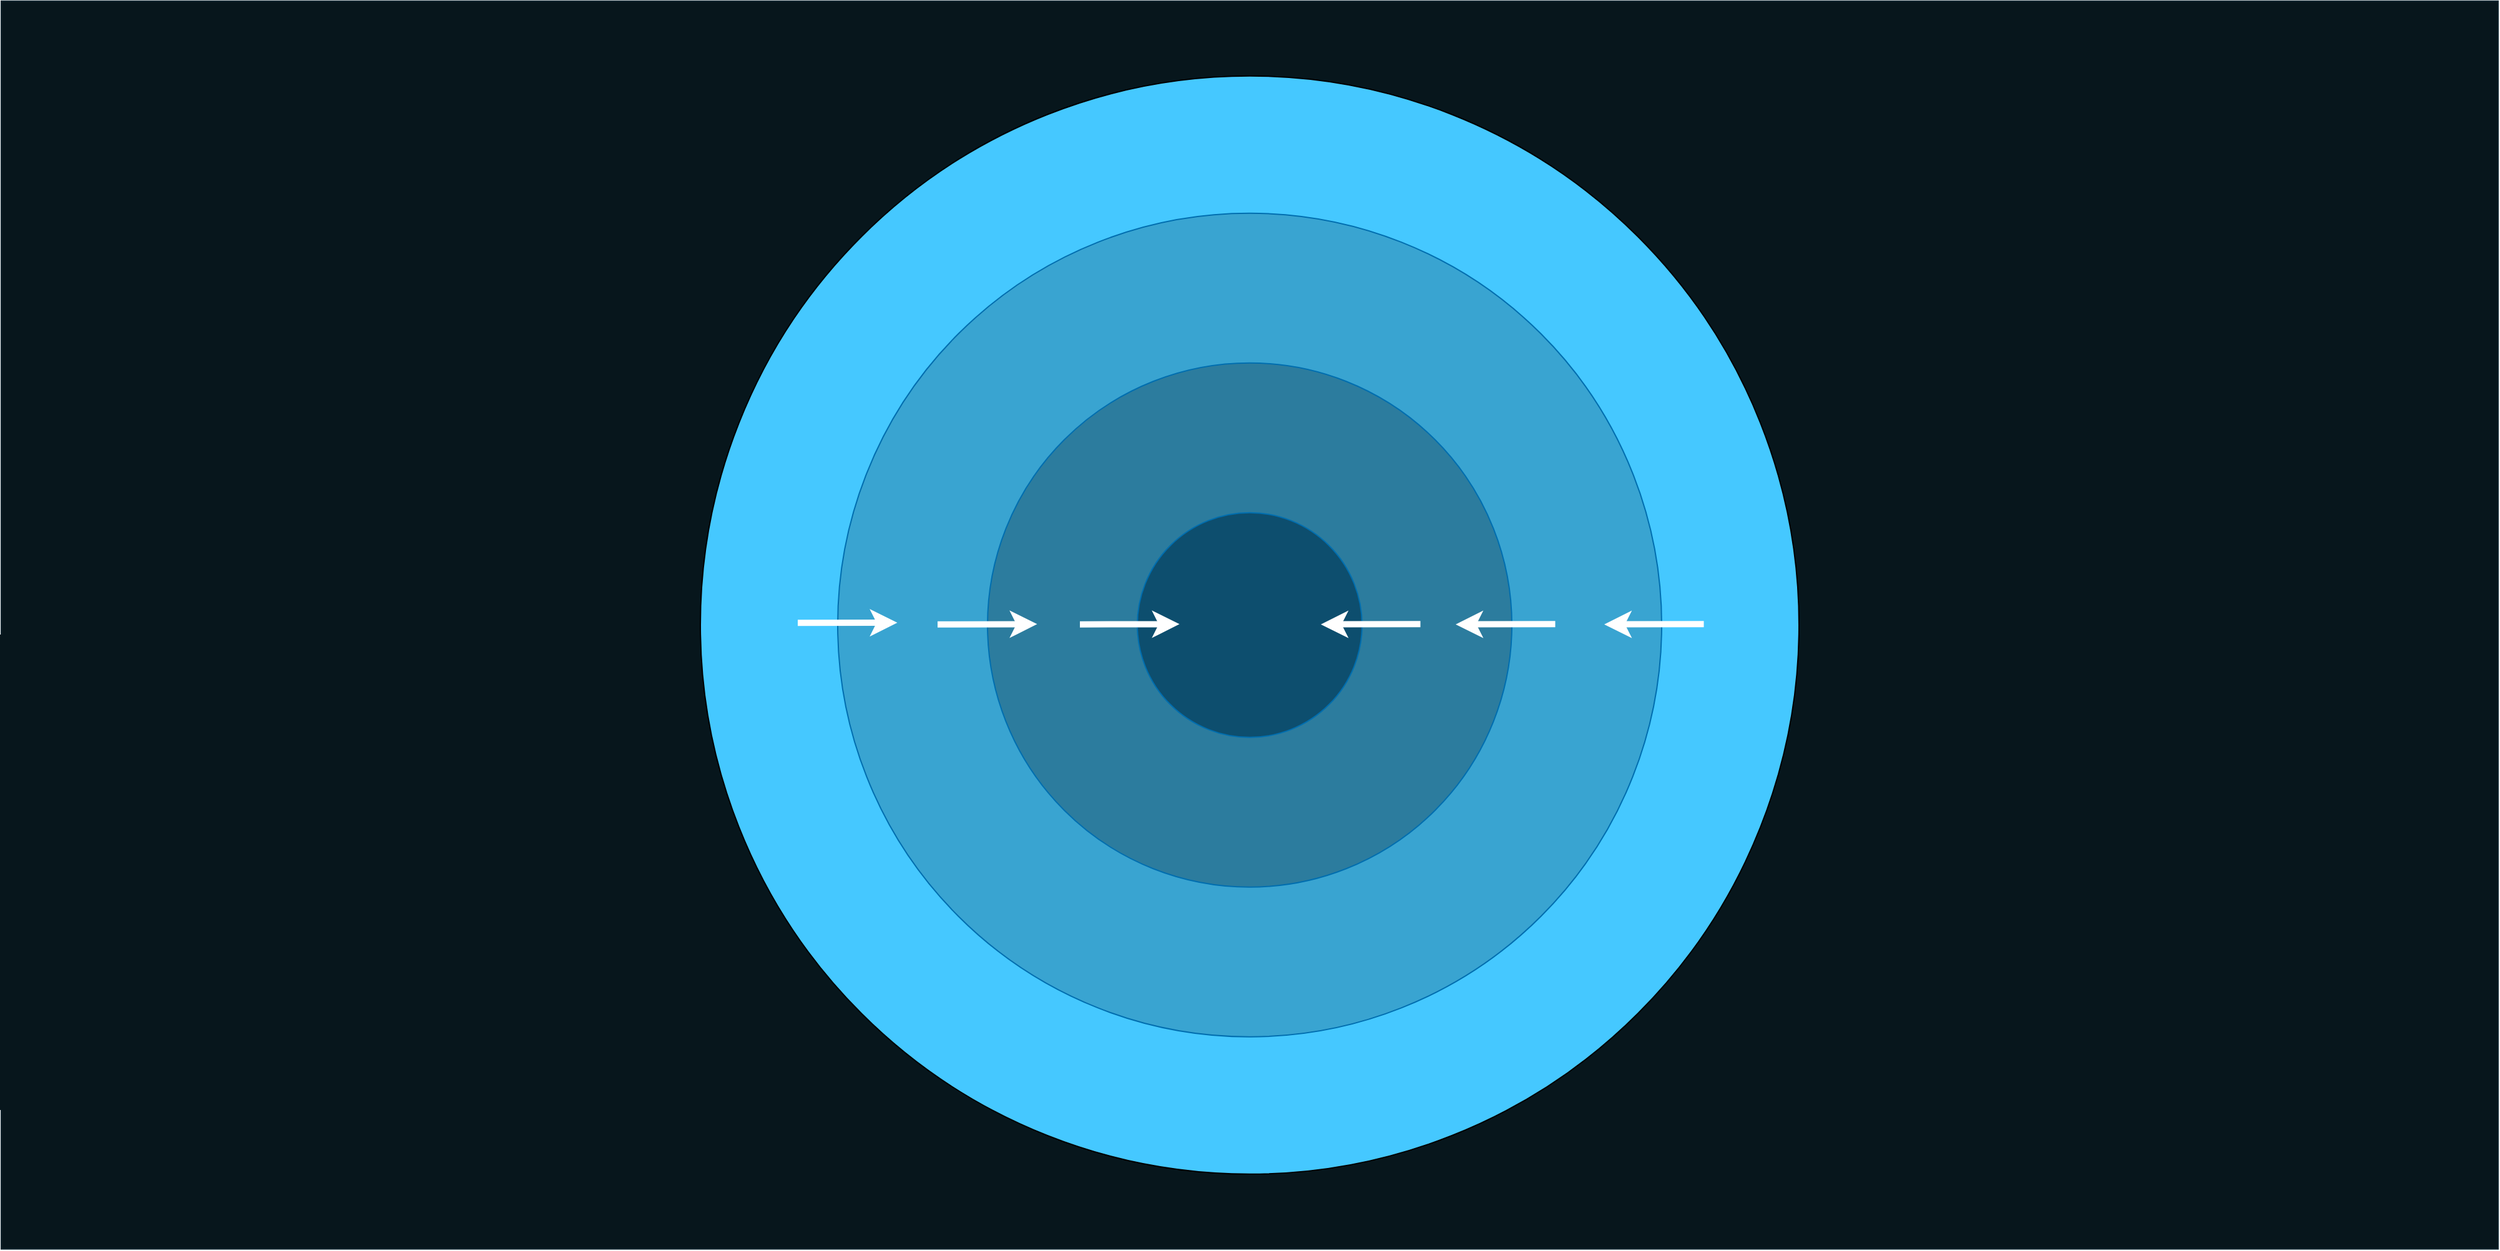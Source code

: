 <mxfile version="13.3.1" type="device"><diagram name="Page-1" id="b5b7bab2-c9e2-2cf4-8b2a-24fd1a2a6d21"><mxGraphModel dx="4653" dy="2781" grid="1" gridSize="10" guides="1" tooltips="1" connect="1" arrows="1" fold="1" page="1" pageScale="1" pageWidth="827" pageHeight="1169" background="#ffffff" math="0" shadow="0"><root><mxCell id="0"/><mxCell id="1" parent="0"/><mxCell id="crDRbli0xWPwZ9U8P9Jx-28" value="" style="rounded=0;whiteSpace=wrap;html=1;fillColor=#07161C;fontSize=30;fontColor=#FFFFFF;strokeColor=#0C242E;" parent="1" vertex="1"><mxGeometry x="-2440" y="-503.12" width="2000" height="1000" as="geometry"/></mxCell><mxCell id="crDRbli0xWPwZ9U8P9Jx-9" value="" style="ellipse;whiteSpace=wrap;html=1;aspect=fixed;fillColor=#45C8FF;fontSize=30;labelPosition=center;verticalLabelPosition=top;align=center;verticalAlign=bottom;" parent="1" vertex="1"><mxGeometry x="-1880" y="-443.12" width="880" height="880" as="geometry"/></mxCell><mxCell id="crDRbli0xWPwZ9U8P9Jx-5" value="" style="ellipse;whiteSpace=wrap;html=1;aspect=fixed;fillColor=#39A4D1;fontSize=30;labelPosition=center;verticalLabelPosition=top;align=center;verticalAlign=bottom;fontStyle=0;strokeColor=#006EAF;fontColor=#ffffff;" parent="1" vertex="1"><mxGeometry x="-1770" y="-333.12" width="660" height="660" as="geometry"/></mxCell><mxCell id="crDRbli0xWPwZ9U8P9Jx-3" value="" style="ellipse;whiteSpace=wrap;html=1;aspect=fixed;fillColor=#2C7C9E;fontSize=30;labelPosition=center;verticalLabelPosition=top;align=center;verticalAlign=bottom;strokeColor=#006EAF;fontColor=#ffffff;" parent="1" vertex="1"><mxGeometry x="-1650" y="-213.12" width="420" height="420" as="geometry"/></mxCell><mxCell id="crDRbli0xWPwZ9U8P9Jx-2" value="" style="ellipse;whiteSpace=wrap;html=1;aspect=fixed;fillColor=#0D4E6E;fontSize=30;fontStyle=1;strokeColor=#006EAF;fontColor=#ffffff;" parent="1" vertex="1"><mxGeometry x="-1530" y="-93.12" width="180" height="180" as="geometry"/></mxCell><mxCell id="KN3CI6yh6VGvBSLB6Sde-1" value="" style="endArrow=classic;html=1;labelBackgroundColor=none;strokeColor=#FFFFFF;strokeWidth=5;fontSize=17;fontColor=#FFFFFF;exitX=0.155;exitY=0.463;exitDx=0;exitDy=0;exitPerimeter=0;entryX=0.102;entryY=0.499;entryDx=0;entryDy=0;entryPerimeter=0;" parent="1" edge="1"><mxGeometry width="50" height="50" relative="1" as="geometry"><mxPoint x="-1802" y="-4.83" as="sourcePoint"/><mxPoint x="-1722.24" y="-5" as="targetPoint"/></mxGeometry></mxCell><mxCell id="KN3CI6yh6VGvBSLB6Sde-2" value="" style="endArrow=classic;html=1;labelBackgroundColor=none;strokeColor=#FFFFFF;strokeWidth=5;fontSize=17;fontColor=#FFFFFF;exitX=0.155;exitY=0.463;exitDx=0;exitDy=0;exitPerimeter=0;entryX=0.102;entryY=0.499;entryDx=0;entryDy=0;entryPerimeter=0;" parent="1" edge="1"><mxGeometry width="50" height="50" relative="1" as="geometry"><mxPoint x="-1690" y="-3.66" as="sourcePoint"/><mxPoint x="-1610.24" y="-3.83" as="targetPoint"/></mxGeometry></mxCell><mxCell id="KN3CI6yh6VGvBSLB6Sde-3" value="" style="endArrow=classic;html=1;labelBackgroundColor=none;strokeColor=#FFFFFF;strokeWidth=5;fontSize=17;fontColor=#FFFFFF;exitX=0.155;exitY=0.463;exitDx=0;exitDy=0;exitPerimeter=0;entryX=0.102;entryY=0.499;entryDx=0;entryDy=0;entryPerimeter=0;" parent="1" edge="1"><mxGeometry width="50" height="50" relative="1" as="geometry"><mxPoint x="-1576" y="-3.66" as="sourcePoint"/><mxPoint x="-1496.24" y="-3.83" as="targetPoint"/></mxGeometry></mxCell><mxCell id="KN3CI6yh6VGvBSLB6Sde-4" value="" style="endArrow=none;html=1;labelBackgroundColor=none;strokeColor=#FFFFFF;strokeWidth=5;fontSize=17;fontColor=#FFFFFF;exitX=0.155;exitY=0.463;exitDx=0;exitDy=0;exitPerimeter=0;entryX=0.102;entryY=0.499;entryDx=0;entryDy=0;entryPerimeter=0;startArrow=classic;startFill=0;endFill=0;" parent="1" edge="1"><mxGeometry width="50" height="50" relative="1" as="geometry"><mxPoint x="-1383" y="-3.66" as="sourcePoint"/><mxPoint x="-1303.24" y="-3.83" as="targetPoint"/></mxGeometry></mxCell><mxCell id="KN3CI6yh6VGvBSLB6Sde-7" value="" style="endArrow=none;html=1;labelBackgroundColor=none;strokeColor=#FFFFFF;strokeWidth=5;fontSize=17;fontColor=#FFFFFF;exitX=0.155;exitY=0.463;exitDx=0;exitDy=0;exitPerimeter=0;entryX=0.102;entryY=0.499;entryDx=0;entryDy=0;entryPerimeter=0;startArrow=classic;startFill=0;endFill=0;" parent="1" edge="1"><mxGeometry width="50" height="50" relative="1" as="geometry"><mxPoint x="-1275" y="-3.66" as="sourcePoint"/><mxPoint x="-1195.24" y="-3.83" as="targetPoint"/></mxGeometry></mxCell><mxCell id="KN3CI6yh6VGvBSLB6Sde-8" value="" style="endArrow=none;html=1;labelBackgroundColor=none;strokeColor=#FFFFFF;strokeWidth=5;fontSize=17;fontColor=#FFFFFF;exitX=0.155;exitY=0.463;exitDx=0;exitDy=0;exitPerimeter=0;entryX=0.102;entryY=0.499;entryDx=0;entryDy=0;entryPerimeter=0;startArrow=classic;startFill=0;endFill=0;" parent="1" edge="1"><mxGeometry width="50" height="50" relative="1" as="geometry"><mxPoint x="-1156.0" y="-3.66" as="sourcePoint"/><mxPoint x="-1076.24" y="-3.83" as="targetPoint"/></mxGeometry></mxCell></root></mxGraphModel></diagram></mxfile>